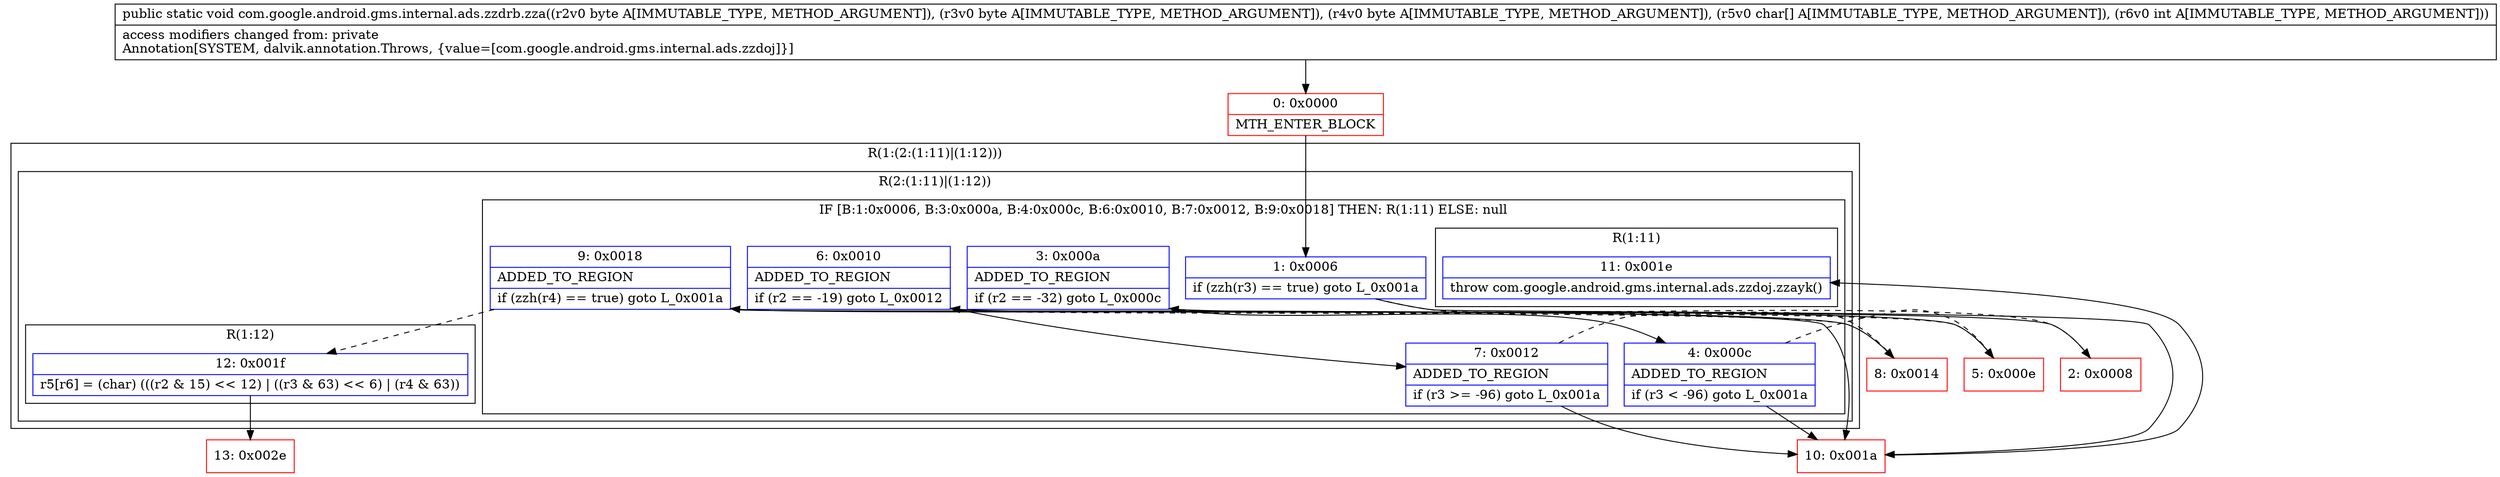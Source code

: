 digraph "CFG forcom.google.android.gms.internal.ads.zzdrb.zza(BBB[CI)V" {
subgraph cluster_Region_1310324622 {
label = "R(1:(2:(1:11)|(1:12)))";
node [shape=record,color=blue];
subgraph cluster_Region_256636408 {
label = "R(2:(1:11)|(1:12))";
node [shape=record,color=blue];
subgraph cluster_IfRegion_912156827 {
label = "IF [B:1:0x0006, B:3:0x000a, B:4:0x000c, B:6:0x0010, B:7:0x0012, B:9:0x0018] THEN: R(1:11) ELSE: null";
node [shape=record,color=blue];
Node_1 [shape=record,label="{1\:\ 0x0006|if (zzh(r3) == true) goto L_0x001a\l}"];
Node_3 [shape=record,label="{3\:\ 0x000a|ADDED_TO_REGION\l|if (r2 == \-32) goto L_0x000c\l}"];
Node_4 [shape=record,label="{4\:\ 0x000c|ADDED_TO_REGION\l|if (r3 \< \-96) goto L_0x001a\l}"];
Node_6 [shape=record,label="{6\:\ 0x0010|ADDED_TO_REGION\l|if (r2 == \-19) goto L_0x0012\l}"];
Node_7 [shape=record,label="{7\:\ 0x0012|ADDED_TO_REGION\l|if (r3 \>= \-96) goto L_0x001a\l}"];
Node_9 [shape=record,label="{9\:\ 0x0018|ADDED_TO_REGION\l|if (zzh(r4) == true) goto L_0x001a\l}"];
subgraph cluster_Region_1644765783 {
label = "R(1:11)";
node [shape=record,color=blue];
Node_11 [shape=record,label="{11\:\ 0x001e|throw com.google.android.gms.internal.ads.zzdoj.zzayk()\l}"];
}
}
subgraph cluster_Region_1663900703 {
label = "R(1:12)";
node [shape=record,color=blue];
Node_12 [shape=record,label="{12\:\ 0x001f|r5[r6] = (char) (((r2 & 15) \<\< 12) \| ((r3 & 63) \<\< 6) \| (r4 & 63))\l}"];
}
}
}
Node_0 [shape=record,color=red,label="{0\:\ 0x0000|MTH_ENTER_BLOCK\l}"];
Node_2 [shape=record,color=red,label="{2\:\ 0x0008}"];
Node_5 [shape=record,color=red,label="{5\:\ 0x000e}"];
Node_8 [shape=record,color=red,label="{8\:\ 0x0014}"];
Node_10 [shape=record,color=red,label="{10\:\ 0x001a}"];
Node_13 [shape=record,color=red,label="{13\:\ 0x002e}"];
MethodNode[shape=record,label="{public static void com.google.android.gms.internal.ads.zzdrb.zza((r2v0 byte A[IMMUTABLE_TYPE, METHOD_ARGUMENT]), (r3v0 byte A[IMMUTABLE_TYPE, METHOD_ARGUMENT]), (r4v0 byte A[IMMUTABLE_TYPE, METHOD_ARGUMENT]), (r5v0 char[] A[IMMUTABLE_TYPE, METHOD_ARGUMENT]), (r6v0 int A[IMMUTABLE_TYPE, METHOD_ARGUMENT]))  | access modifiers changed from: private\lAnnotation[SYSTEM, dalvik.annotation.Throws, \{value=[com.google.android.gms.internal.ads.zzdoj]\}]\l}"];
MethodNode -> Node_0;
Node_1 -> Node_2[style=dashed];
Node_1 -> Node_10;
Node_3 -> Node_4;
Node_3 -> Node_5[style=dashed];
Node_4 -> Node_5[style=dashed];
Node_4 -> Node_10;
Node_6 -> Node_7;
Node_6 -> Node_8[style=dashed];
Node_7 -> Node_8[style=dashed];
Node_7 -> Node_10;
Node_9 -> Node_10;
Node_9 -> Node_12[style=dashed];
Node_12 -> Node_13;
Node_0 -> Node_1;
Node_2 -> Node_3;
Node_5 -> Node_6;
Node_8 -> Node_9;
Node_10 -> Node_11;
}

